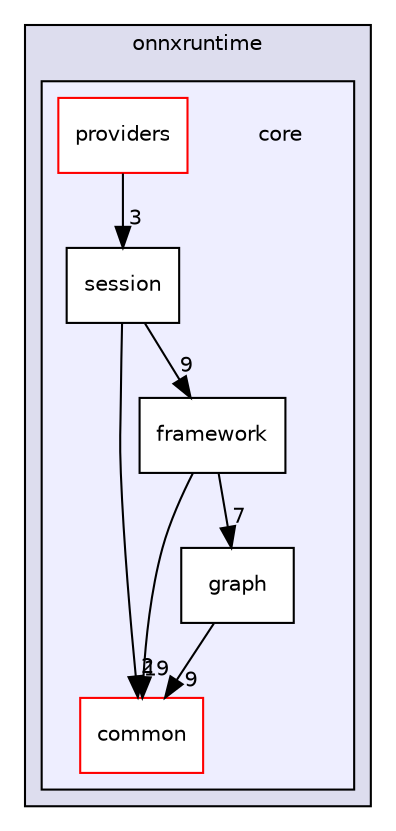 digraph "onnxruntime/include/onnxruntime/core" {
  compound=true
  node [ fontsize="10", fontname="Helvetica"];
  edge [ labelfontsize="10", labelfontname="Helvetica"];
  subgraph clusterdir_d6e79b97d95370e0e9b61c930d6d50a9 {
    graph [ bgcolor="#ddddee", pencolor="black", label="onnxruntime" fontname="Helvetica", fontsize="10", URL="dir_d6e79b97d95370e0e9b61c930d6d50a9.html"]
  subgraph clusterdir_48a215034096b7d38d25d28d3b6122be {
    graph [ bgcolor="#eeeeff", pencolor="black", label="" URL="dir_48a215034096b7d38d25d28d3b6122be.html"];
    dir_48a215034096b7d38d25d28d3b6122be [shape=plaintext label="core"];
    dir_e41ba2a921c9eb25ec612c54e1511419 [shape=box label="common" color="red" fillcolor="white" style="filled" URL="dir_e41ba2a921c9eb25ec612c54e1511419.html"];
    dir_14f28c7b411a31ad97b4d47c064745cf [shape=box label="framework" color="black" fillcolor="white" style="filled" URL="dir_14f28c7b411a31ad97b4d47c064745cf.html"];
    dir_f6c3e94e4b7724fa7d56da89f9fd2002 [shape=box label="graph" color="black" fillcolor="white" style="filled" URL="dir_f6c3e94e4b7724fa7d56da89f9fd2002.html"];
    dir_430679522f5f99c93276ff28b0dda849 [shape=box label="providers" color="red" fillcolor="white" style="filled" URL="dir_430679522f5f99c93276ff28b0dda849.html"];
    dir_260d19548b962cb3f7f53e55140fd4e8 [shape=box label="session" color="black" fillcolor="white" style="filled" URL="dir_260d19548b962cb3f7f53e55140fd4e8.html"];
  }
  }
  dir_260d19548b962cb3f7f53e55140fd4e8->dir_e41ba2a921c9eb25ec612c54e1511419 [headlabel="2", labeldistance=1.5 headhref="dir_000017_000011.html"];
  dir_260d19548b962cb3f7f53e55140fd4e8->dir_14f28c7b411a31ad97b4d47c064745cf [headlabel="9", labeldistance=1.5 headhref="dir_000017_000016.html"];
  dir_f6c3e94e4b7724fa7d56da89f9fd2002->dir_e41ba2a921c9eb25ec612c54e1511419 [headlabel="9", labeldistance=1.5 headhref="dir_000018_000011.html"];
  dir_14f28c7b411a31ad97b4d47c064745cf->dir_e41ba2a921c9eb25ec612c54e1511419 [headlabel="19", labeldistance=1.5 headhref="dir_000016_000011.html"];
  dir_14f28c7b411a31ad97b4d47c064745cf->dir_f6c3e94e4b7724fa7d56da89f9fd2002 [headlabel="7", labeldistance=1.5 headhref="dir_000016_000018.html"];
  dir_430679522f5f99c93276ff28b0dda849->dir_260d19548b962cb3f7f53e55140fd4e8 [headlabel="3", labeldistance=1.5 headhref="dir_000020_000017.html"];
}
